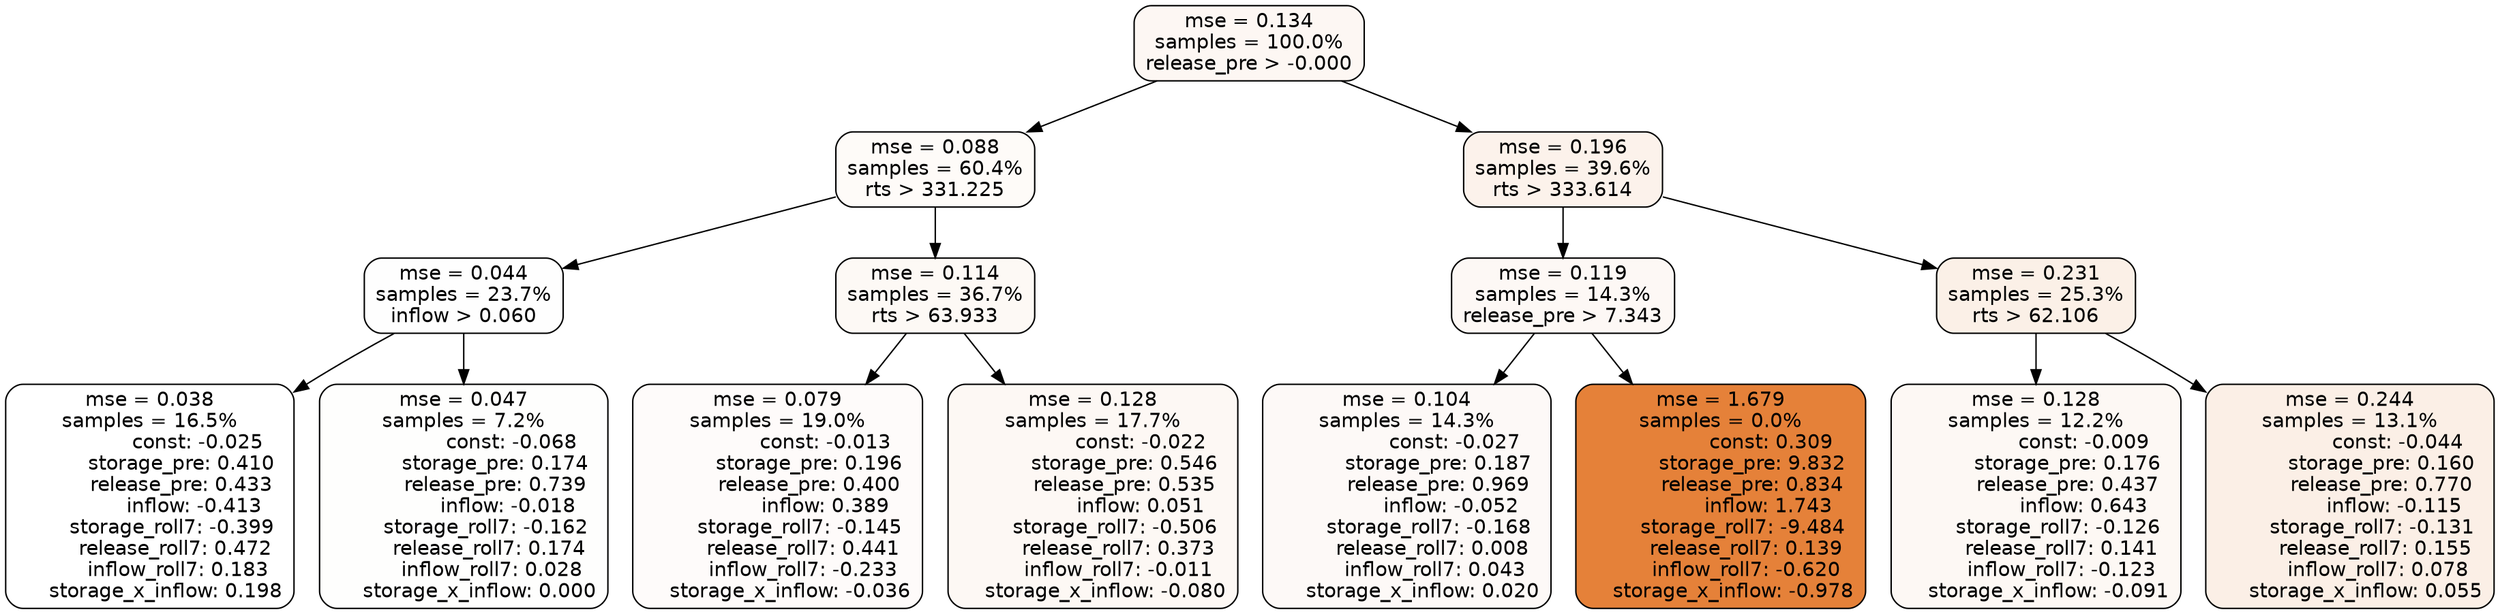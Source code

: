 digraph tree {
node [shape=rectangle, style="filled, rounded", color="black", fontname=helvetica] ;
edge [fontname=helvetica] ;
	"0" [label="mse = 0.134
samples = 100.0%
release_pre > -0.000", fillcolor="#fdf7f3"]
	"1" [label="mse = 0.088
samples = 60.4%
rts > 331.225", fillcolor="#fefbf8"]
	"8" [label="mse = 0.196
samples = 39.6%
rts > 333.614", fillcolor="#fcf2eb"]
	"5" [label="mse = 0.044
samples = 23.7%
inflow > 0.060", fillcolor="#fefefe"]
	"2" [label="mse = 0.114
samples = 36.7%
rts > 63.933", fillcolor="#fdf9f5"]
	"12" [label="mse = 0.119
samples = 14.3%
release_pre > 7.343", fillcolor="#fdf8f5"]
	"9" [label="mse = 0.231
samples = 25.3%
rts > 62.106", fillcolor="#fbf0e7"]
	"6" [label="mse = 0.038
samples = 16.5%
               const: -0.025
          storage_pre: 0.410
          release_pre: 0.433
              inflow: -0.413
       storage_roll7: -0.399
        release_roll7: 0.472
         inflow_roll7: 0.183
     storage_x_inflow: 0.198", fillcolor="#ffffff"]
	"7" [label="mse = 0.047
samples = 7.2%
               const: -0.068
          storage_pre: 0.174
          release_pre: 0.739
              inflow: -0.018
       storage_roll7: -0.162
        release_roll7: 0.174
         inflow_roll7: 0.028
     storage_x_inflow: 0.000", fillcolor="#fefefd"]
	"3" [label="mse = 0.079
samples = 19.0%
               const: -0.013
          storage_pre: 0.196
          release_pre: 0.400
               inflow: 0.389
       storage_roll7: -0.145
        release_roll7: 0.441
        inflow_roll7: -0.233
    storage_x_inflow: -0.036", fillcolor="#fefbfa"]
	"4" [label="mse = 0.128
samples = 17.7%
               const: -0.022
          storage_pre: 0.546
          release_pre: 0.535
               inflow: 0.051
       storage_roll7: -0.506
        release_roll7: 0.373
        inflow_roll7: -0.011
    storage_x_inflow: -0.080", fillcolor="#fdf8f4"]
	"13" [label="mse = 0.104
samples = 14.3%
               const: -0.027
          storage_pre: 0.187
          release_pre: 0.969
              inflow: -0.052
       storage_roll7: -0.168
        release_roll7: 0.008
         inflow_roll7: 0.043
     storage_x_inflow: 0.020", fillcolor="#fdf9f7"]
	"14" [label="mse = 1.679
samples = 0.0%
                const: 0.309
          storage_pre: 9.832
          release_pre: 0.834
               inflow: 1.743
       storage_roll7: -9.484
        release_roll7: 0.139
        inflow_roll7: -0.620
    storage_x_inflow: -0.978", fillcolor="#e58139"]
	"10" [label="mse = 0.128
samples = 12.2%
               const: -0.009
          storage_pre: 0.176
          release_pre: 0.437
               inflow: 0.643
       storage_roll7: -0.126
        release_roll7: 0.141
        inflow_roll7: -0.123
    storage_x_inflow: -0.091", fillcolor="#fdf8f4"]
	"11" [label="mse = 0.244
samples = 13.1%
               const: -0.044
          storage_pre: 0.160
          release_pre: 0.770
              inflow: -0.115
       storage_roll7: -0.131
        release_roll7: 0.155
         inflow_roll7: 0.078
     storage_x_inflow: 0.055", fillcolor="#fbefe6"]

	"0" -> "1"
	"0" -> "8"
	"1" -> "2"
	"1" -> "5"
	"8" -> "9"
	"8" -> "12"
	"5" -> "6"
	"5" -> "7"
	"2" -> "3"
	"2" -> "4"
	"12" -> "13"
	"12" -> "14"
	"9" -> "10"
	"9" -> "11"
}